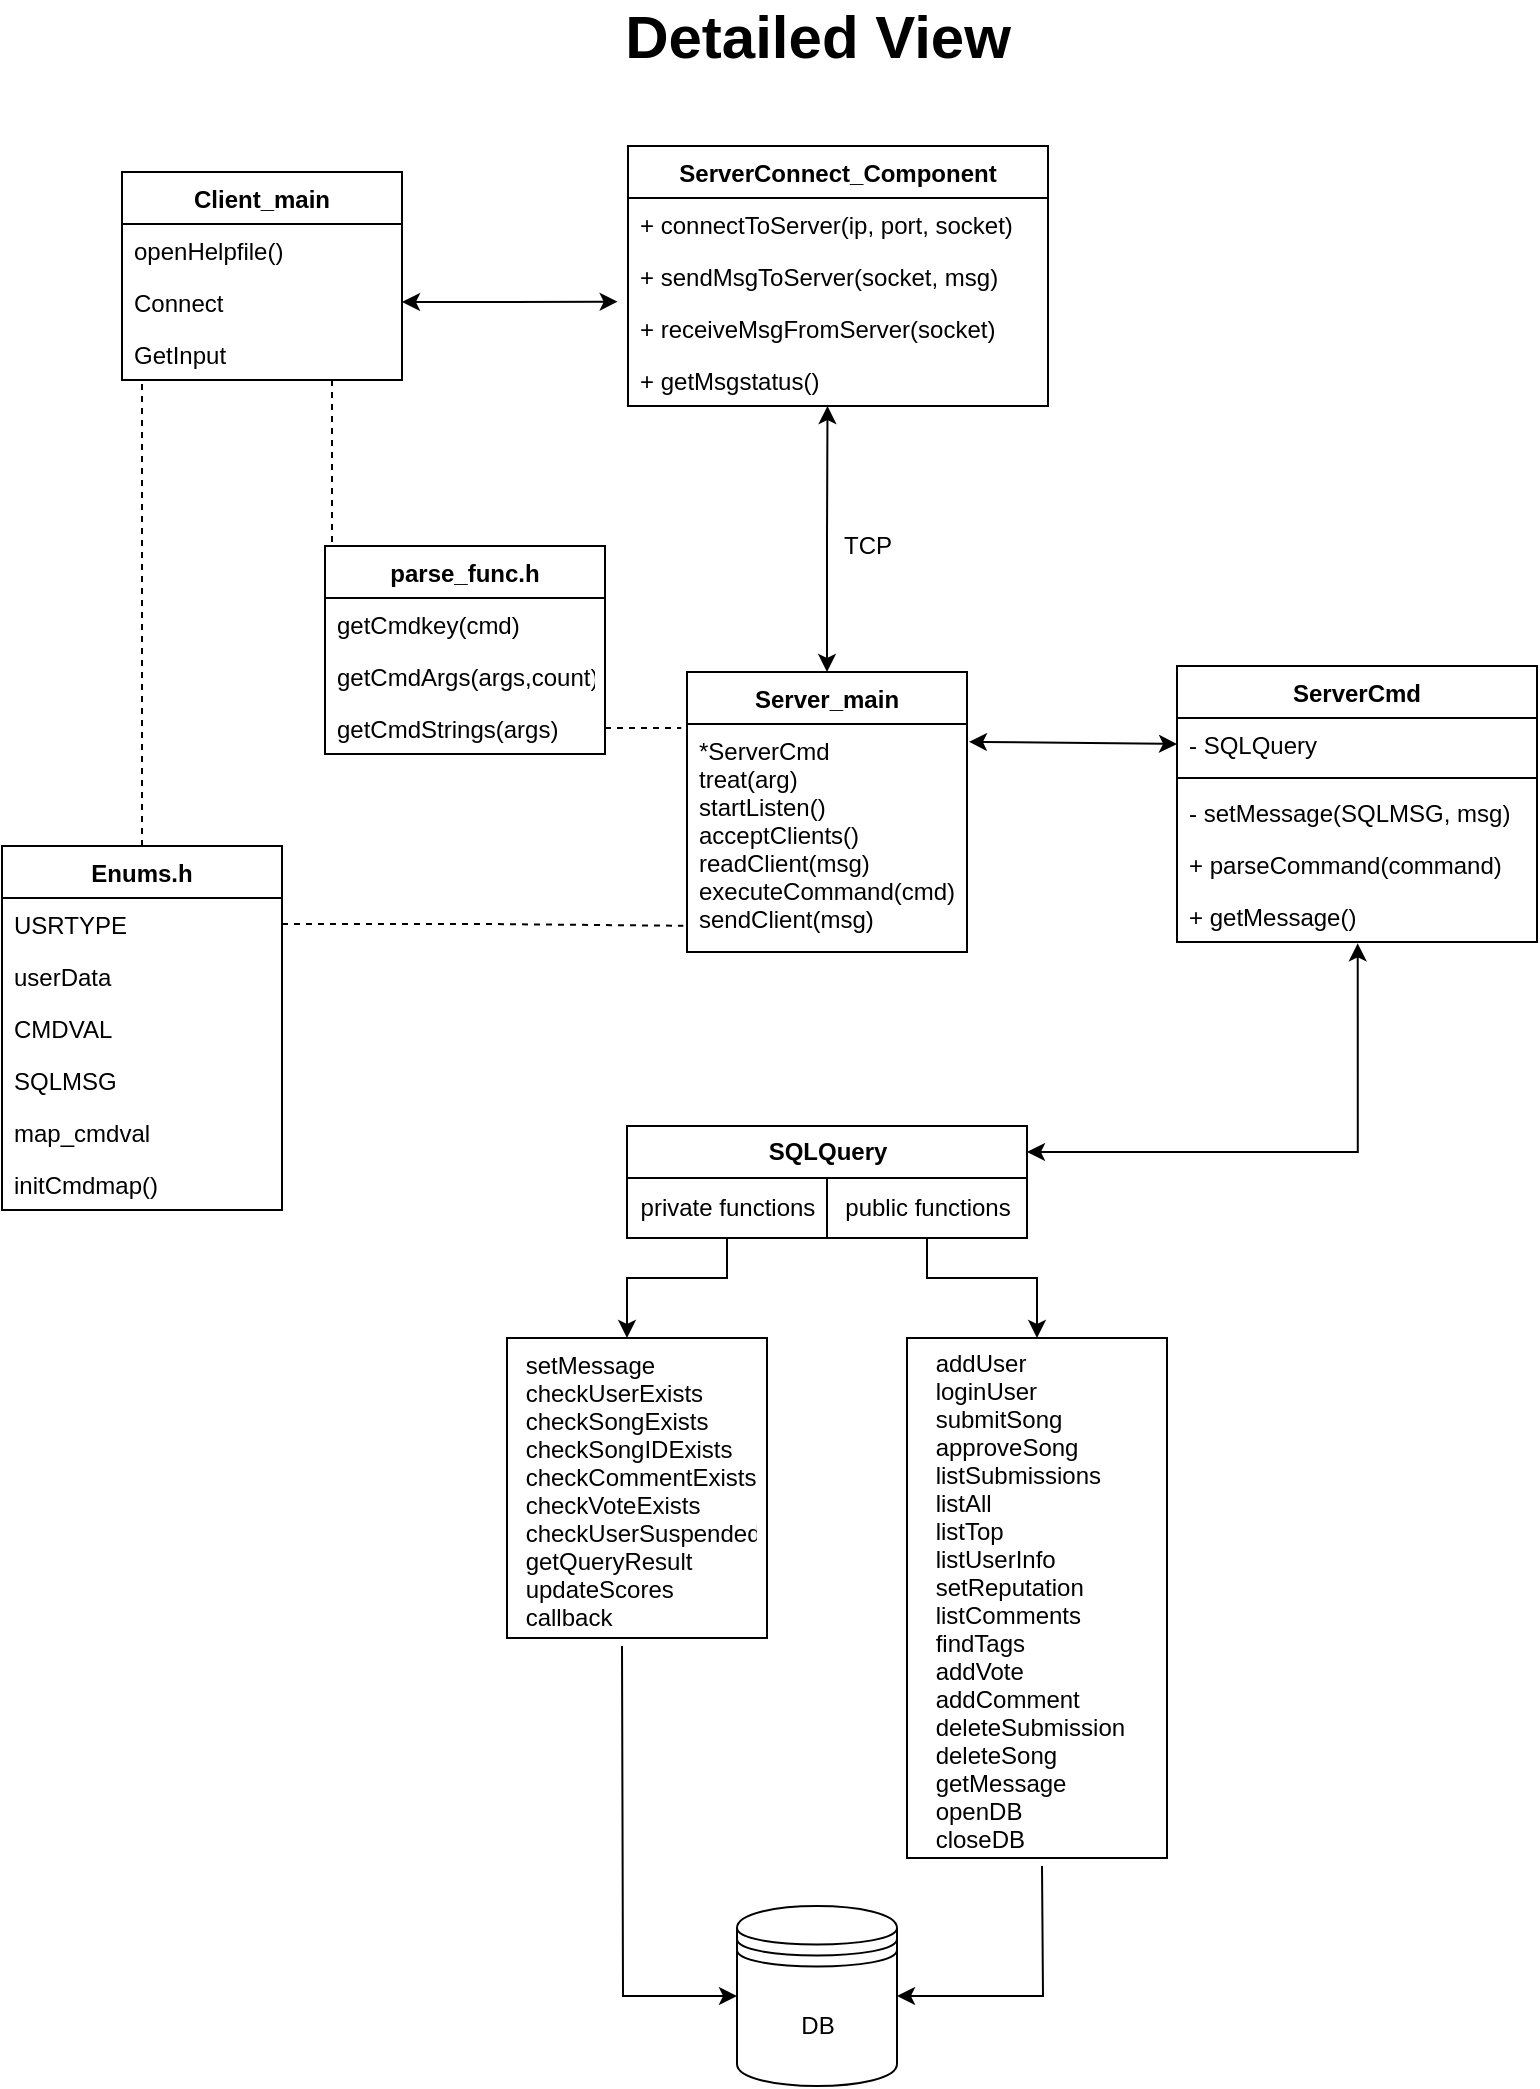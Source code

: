<mxfile version="12.5.1" type="device"><diagram id="73hcpMScCEPOmtZnf8BR" name="Page-1"><mxGraphModel dx="805" dy="1551" grid="1" gridSize="10" guides="1" tooltips="1" connect="1" arrows="1" fold="1" page="1" pageScale="1" pageWidth="850" pageHeight="1100" math="0" shadow="0"><root><mxCell id="0"/><mxCell id="1" parent="0"/><mxCell id="dvlZ3qdi98Skok7tDJ-O-1" value="ServerConnect_Component" style="swimlane;fontStyle=1;childLayout=stackLayout;horizontal=1;startSize=26;fillColor=none;horizontalStack=0;resizeParent=1;resizeParentMax=0;resizeLast=0;collapsible=1;marginBottom=0;" parent="1" vertex="1"><mxGeometry x="333" y="70" width="210" height="130" as="geometry"><mxRectangle x="230" y="190" width="180" height="26" as="alternateBounds"/></mxGeometry></mxCell><mxCell id="dvlZ3qdi98Skok7tDJ-O-2" value="+ connectToServer(ip, port, socket)" style="text;strokeColor=none;fillColor=none;align=left;verticalAlign=top;spacingLeft=4;spacingRight=4;overflow=hidden;rotatable=0;points=[[0,0.5],[1,0.5]];portConstraint=eastwest;" parent="dvlZ3qdi98Skok7tDJ-O-1" vertex="1"><mxGeometry y="26" width="210" height="26" as="geometry"/></mxCell><mxCell id="dvlZ3qdi98Skok7tDJ-O-3" value="+ sendMsgToServer(socket, msg)" style="text;strokeColor=none;fillColor=none;align=left;verticalAlign=top;spacingLeft=4;spacingRight=4;overflow=hidden;rotatable=0;points=[[0,0.5],[1,0.5]];portConstraint=eastwest;" parent="dvlZ3qdi98Skok7tDJ-O-1" vertex="1"><mxGeometry y="52" width="210" height="26" as="geometry"/></mxCell><mxCell id="dvlZ3qdi98Skok7tDJ-O-5" value="+ receiveMsgFromServer(socket)" style="text;strokeColor=none;fillColor=none;align=left;verticalAlign=top;spacingLeft=4;spacingRight=4;overflow=hidden;rotatable=0;points=[[0,0.5],[1,0.5]];portConstraint=eastwest;" parent="dvlZ3qdi98Skok7tDJ-O-1" vertex="1"><mxGeometry y="78" width="210" height="26" as="geometry"/></mxCell><mxCell id="dvlZ3qdi98Skok7tDJ-O-4" value="+ getMsgstatus()" style="text;strokeColor=none;fillColor=none;align=left;verticalAlign=top;spacingLeft=4;spacingRight=4;overflow=hidden;rotatable=0;points=[[0,0.5],[1,0.5]];portConstraint=eastwest;" parent="dvlZ3qdi98Skok7tDJ-O-1" vertex="1"><mxGeometry y="104" width="210" height="26" as="geometry"/></mxCell><mxCell id="NGR9nr4orQZeKH4TgzbH-12" style="edgeStyle=orthogonalEdgeStyle;rounded=0;orthogonalLoop=1;jettySize=auto;html=1;exitX=0.75;exitY=1;exitDx=0;exitDy=0;entryX=0.025;entryY=0;entryDx=0;entryDy=0;entryPerimeter=0;dashed=1;endArrow=none;endFill=0;" parent="1" source="dvlZ3qdi98Skok7tDJ-O-6" target="NGR9nr4orQZeKH4TgzbH-1" edge="1"><mxGeometry relative="1" as="geometry"/></mxCell><mxCell id="dvlZ3qdi98Skok7tDJ-O-6" value="Client_main" style="swimlane;fontStyle=1;childLayout=stackLayout;horizontal=1;startSize=26;fillColor=none;horizontalStack=0;resizeParent=1;resizeParentMax=0;resizeLast=0;collapsible=1;marginBottom=0;" parent="1" vertex="1"><mxGeometry x="80" y="83" width="140" height="104" as="geometry"/></mxCell><mxCell id="dvlZ3qdi98Skok7tDJ-O-7" value="openHelpfile()" style="text;strokeColor=none;fillColor=none;align=left;verticalAlign=top;spacingLeft=4;spacingRight=4;overflow=hidden;rotatable=0;points=[[0,0.5],[1,0.5]];portConstraint=eastwest;" parent="dvlZ3qdi98Skok7tDJ-O-6" vertex="1"><mxGeometry y="26" width="140" height="26" as="geometry"/></mxCell><mxCell id="dvlZ3qdi98Skok7tDJ-O-8" value="Connect" style="text;strokeColor=none;fillColor=none;align=left;verticalAlign=top;spacingLeft=4;spacingRight=4;overflow=hidden;rotatable=0;points=[[0,0.5],[1,0.5]];portConstraint=eastwest;" parent="dvlZ3qdi98Skok7tDJ-O-6" vertex="1"><mxGeometry y="52" width="140" height="26" as="geometry"/></mxCell><mxCell id="dvlZ3qdi98Skok7tDJ-O-9" value="GetInput" style="text;strokeColor=none;fillColor=none;align=left;verticalAlign=top;spacingLeft=4;spacingRight=4;overflow=hidden;rotatable=0;points=[[0,0.5],[1,0.5]];portConstraint=eastwest;" parent="dvlZ3qdi98Skok7tDJ-O-6" vertex="1"><mxGeometry y="78" width="140" height="26" as="geometry"/></mxCell><mxCell id="jiK7g6aPbdMrR8RZoVvI-61" style="edgeStyle=orthogonalEdgeStyle;rounded=0;orthogonalLoop=1;jettySize=auto;html=1;entryX=1;entryY=0.5;entryDx=0;entryDy=0;startArrow=classic;startFill=1;endArrow=classic;endFill=1;exitX=0.502;exitY=1.026;exitDx=0;exitDy=0;exitPerimeter=0;" parent="1" source="dvlZ3qdi98Skok7tDJ-O-13" target="jiK7g6aPbdMrR8RZoVvI-14" edge="1"><mxGeometry relative="1" as="geometry"><mxPoint x="710" y="480" as="sourcePoint"/></mxGeometry></mxCell><mxCell id="dvlZ3qdi98Skok7tDJ-O-10" value="ServerCmd" style="swimlane;fontStyle=1;align=center;verticalAlign=top;childLayout=stackLayout;horizontal=1;startSize=26;horizontalStack=0;resizeParent=1;resizeParentMax=0;resizeLast=0;collapsible=1;marginBottom=0;" parent="1" vertex="1"><mxGeometry x="607.5" y="330" width="180" height="138" as="geometry"/></mxCell><mxCell id="dvlZ3qdi98Skok7tDJ-O-14" value="- SQLQuery" style="text;strokeColor=none;fillColor=none;align=left;verticalAlign=top;spacingLeft=4;spacingRight=4;overflow=hidden;rotatable=0;points=[[0,0.5],[1,0.5]];portConstraint=eastwest;" parent="dvlZ3qdi98Skok7tDJ-O-10" vertex="1"><mxGeometry y="26" width="180" height="26" as="geometry"/></mxCell><mxCell id="dvlZ3qdi98Skok7tDJ-O-12" value="" style="line;strokeWidth=1;fillColor=none;align=left;verticalAlign=middle;spacingTop=-1;spacingLeft=3;spacingRight=3;rotatable=0;labelPosition=right;points=[];portConstraint=eastwest;" parent="dvlZ3qdi98Skok7tDJ-O-10" vertex="1"><mxGeometry y="52" width="180" height="8" as="geometry"/></mxCell><mxCell id="dvlZ3qdi98Skok7tDJ-O-11" value="- setMessage(SQLMSG, msg)" style="text;strokeColor=none;fillColor=none;align=left;verticalAlign=top;spacingLeft=4;spacingRight=4;overflow=hidden;rotatable=0;points=[[0,0.5],[1,0.5]];portConstraint=eastwest;" parent="dvlZ3qdi98Skok7tDJ-O-10" vertex="1"><mxGeometry y="60" width="180" height="26" as="geometry"/></mxCell><mxCell id="dvlZ3qdi98Skok7tDJ-O-15" value="+ parseCommand(command)" style="text;strokeColor=none;fillColor=none;align=left;verticalAlign=top;spacingLeft=4;spacingRight=4;overflow=hidden;rotatable=0;points=[[0,0.5],[1,0.5]];portConstraint=eastwest;" parent="dvlZ3qdi98Skok7tDJ-O-10" vertex="1"><mxGeometry y="86" width="180" height="26" as="geometry"/></mxCell><mxCell id="dvlZ3qdi98Skok7tDJ-O-13" value="+ getMessage()" style="text;strokeColor=none;fillColor=none;align=left;verticalAlign=top;spacingLeft=4;spacingRight=4;overflow=hidden;rotatable=0;points=[[0,0.5],[1,0.5]];portConstraint=eastwest;" parent="dvlZ3qdi98Skok7tDJ-O-10" vertex="1"><mxGeometry y="112" width="180" height="26" as="geometry"/></mxCell><mxCell id="jiK7g6aPbdMrR8RZoVvI-44" style="edgeStyle=orthogonalEdgeStyle;rounded=0;orthogonalLoop=1;jettySize=auto;html=1;exitX=0.5;exitY=0;exitDx=0;exitDy=0;startArrow=none;startFill=0;endArrow=none;endFill=0;dashed=1;" parent="1" source="dvlZ3qdi98Skok7tDJ-O-20" edge="1"><mxGeometry relative="1" as="geometry"><mxPoint x="90" y="188" as="targetPoint"/></mxGeometry></mxCell><mxCell id="dvlZ3qdi98Skok7tDJ-O-20" value="Enums.h" style="swimlane;fontStyle=1;childLayout=stackLayout;horizontal=1;startSize=26;fillColor=none;horizontalStack=0;resizeParent=1;resizeParentMax=0;resizeLast=0;collapsible=1;marginBottom=0;" parent="1" vertex="1"><mxGeometry x="20" y="420" width="140" height="182" as="geometry"/></mxCell><mxCell id="dvlZ3qdi98Skok7tDJ-O-21" value="USRTYPE" style="text;strokeColor=none;fillColor=none;align=left;verticalAlign=top;spacingLeft=4;spacingRight=4;overflow=hidden;rotatable=0;points=[[0,0.5],[1,0.5]];portConstraint=eastwest;" parent="dvlZ3qdi98Skok7tDJ-O-20" vertex="1"><mxGeometry y="26" width="140" height="26" as="geometry"/></mxCell><mxCell id="dvlZ3qdi98Skok7tDJ-O-22" value="userData" style="text;strokeColor=none;fillColor=none;align=left;verticalAlign=top;spacingLeft=4;spacingRight=4;overflow=hidden;rotatable=0;points=[[0,0.5],[1,0.5]];portConstraint=eastwest;" parent="dvlZ3qdi98Skok7tDJ-O-20" vertex="1"><mxGeometry y="52" width="140" height="26" as="geometry"/></mxCell><mxCell id="dvlZ3qdi98Skok7tDJ-O-24" value="CMDVAL" style="text;strokeColor=none;fillColor=none;align=left;verticalAlign=top;spacingLeft=4;spacingRight=4;overflow=hidden;rotatable=0;points=[[0,0.5],[1,0.5]];portConstraint=eastwest;" parent="dvlZ3qdi98Skok7tDJ-O-20" vertex="1"><mxGeometry y="78" width="140" height="26" as="geometry"/></mxCell><mxCell id="dvlZ3qdi98Skok7tDJ-O-23" value="SQLMSG" style="text;strokeColor=none;fillColor=none;align=left;verticalAlign=top;spacingLeft=4;spacingRight=4;overflow=hidden;rotatable=0;points=[[0,0.5],[1,0.5]];portConstraint=eastwest;" parent="dvlZ3qdi98Skok7tDJ-O-20" vertex="1"><mxGeometry y="104" width="140" height="26" as="geometry"/></mxCell><mxCell id="dvlZ3qdi98Skok7tDJ-O-25" value="map_cmdval" style="text;strokeColor=none;fillColor=none;align=left;verticalAlign=top;spacingLeft=4;spacingRight=4;overflow=hidden;rotatable=0;points=[[0,0.5],[1,0.5]];portConstraint=eastwest;" parent="dvlZ3qdi98Skok7tDJ-O-20" vertex="1"><mxGeometry y="130" width="140" height="26" as="geometry"/></mxCell><mxCell id="dvlZ3qdi98Skok7tDJ-O-26" value="initCmdmap()" style="text;strokeColor=none;fillColor=none;align=left;verticalAlign=top;spacingLeft=4;spacingRight=4;overflow=hidden;rotatable=0;points=[[0,0.5],[1,0.5]];portConstraint=eastwest;" parent="dvlZ3qdi98Skok7tDJ-O-20" vertex="1"><mxGeometry y="156" width="140" height="26" as="geometry"/></mxCell><mxCell id="jiK7g6aPbdMrR8RZoVvI-21" value="" style="group" parent="1" vertex="1" connectable="0"><mxGeometry x="332.5" y="560" width="200" height="56" as="geometry"/></mxCell><mxCell id="jiK7g6aPbdMrR8RZoVvI-13" value="" style="rounded=0;whiteSpace=wrap;html=1;" parent="jiK7g6aPbdMrR8RZoVvI-21" vertex="1"><mxGeometry width="200" height="56" as="geometry"/></mxCell><mxCell id="jiK7g6aPbdMrR8RZoVvI-14" value="" style="rounded=0;whiteSpace=wrap;html=1;" parent="jiK7g6aPbdMrR8RZoVvI-21" vertex="1"><mxGeometry width="200" height="26" as="geometry"/></mxCell><mxCell id="jiK7g6aPbdMrR8RZoVvI-15" value="&lt;b&gt;SQLQuery&lt;/b&gt;" style="text;html=1;strokeColor=none;fillColor=none;align=center;verticalAlign=middle;whiteSpace=wrap;rounded=0;" parent="jiK7g6aPbdMrR8RZoVvI-21" vertex="1"><mxGeometry x="70" y="3" width="60" height="20" as="geometry"/></mxCell><mxCell id="jiK7g6aPbdMrR8RZoVvI-19" value="" style="rounded=0;whiteSpace=wrap;html=1;" parent="jiK7g6aPbdMrR8RZoVvI-21" vertex="1"><mxGeometry y="26" width="100" height="30" as="geometry"/></mxCell><mxCell id="jiK7g6aPbdMrR8RZoVvI-16" value="private functions" style="text;html=1;strokeColor=none;fillColor=none;align=center;verticalAlign=middle;whiteSpace=wrap;rounded=0;" parent="jiK7g6aPbdMrR8RZoVvI-21" vertex="1"><mxGeometry y="31" width="100" height="20" as="geometry"/></mxCell><mxCell id="jiK7g6aPbdMrR8RZoVvI-20" value="" style="rounded=0;whiteSpace=wrap;html=1;" parent="jiK7g6aPbdMrR8RZoVvI-21" vertex="1"><mxGeometry x="100" y="26" width="100" height="30" as="geometry"/></mxCell><mxCell id="jiK7g6aPbdMrR8RZoVvI-17" value="public functions" style="text;html=1;strokeColor=none;fillColor=none;align=center;verticalAlign=middle;whiteSpace=wrap;rounded=0;" parent="jiK7g6aPbdMrR8RZoVvI-21" vertex="1"><mxGeometry x="100" y="31" width="100" height="20" as="geometry"/></mxCell><mxCell id="jiK7g6aPbdMrR8RZoVvI-23" value="" style="group" parent="1" vertex="1" connectable="0"><mxGeometry x="262.5" y="666" width="140" height="150" as="geometry"/></mxCell><mxCell id="jiK7g6aPbdMrR8RZoVvI-7" value="" style="rounded=0;whiteSpace=wrap;html=1;" parent="jiK7g6aPbdMrR8RZoVvI-23" vertex="1"><mxGeometry x="10" width="130" height="150" as="geometry"/></mxCell><mxCell id="jiK7g6aPbdMrR8RZoVvI-4" value="    setMessage &#10;    checkUserExists&#10;    checkSongExists&#10;    checkSongIDExists&#10;    checkCommentExists&#10;    checkVoteExists&#10;    checkUserSuspended&#10;    getQueryResult&#10;    updateScores&#10;    callback" style="text;strokeColor=none;fillColor=none;align=left;verticalAlign=top;spacingLeft=4;spacingRight=4;overflow=hidden;rotatable=0;points=[[0,0.5],[1,0.5]];portConstraint=eastwest;" parent="jiK7g6aPbdMrR8RZoVvI-23" vertex="1"><mxGeometry width="140" height="150" as="geometry"/></mxCell><mxCell id="jiK7g6aPbdMrR8RZoVvI-27" style="edgeStyle=orthogonalEdgeStyle;rounded=0;orthogonalLoop=1;jettySize=auto;html=1;exitX=0.5;exitY=1;exitDx=0;exitDy=0;entryX=0.5;entryY=0;entryDx=0;entryDy=0;entryPerimeter=0;" parent="1" source="jiK7g6aPbdMrR8RZoVvI-19" target="jiK7g6aPbdMrR8RZoVvI-4" edge="1"><mxGeometry relative="1" as="geometry"><Array as="points"><mxPoint x="382.5" y="636"/><mxPoint x="332.5" y="636"/></Array></mxGeometry></mxCell><mxCell id="jiK7g6aPbdMrR8RZoVvI-36" style="edgeStyle=orthogonalEdgeStyle;rounded=0;orthogonalLoop=1;jettySize=auto;html=1;exitX=0.5;exitY=0;exitDx=0;exitDy=0;entryX=0.475;entryY=1;entryDx=0;entryDy=0;entryPerimeter=0;startArrow=classic;startFill=1;endArrow=classic;endFill=1;" parent="1" source="jiK7g6aPbdMrR8RZoVvI-29" target="dvlZ3qdi98Skok7tDJ-O-4" edge="1"><mxGeometry relative="1" as="geometry"/></mxCell><mxCell id="jiK7g6aPbdMrR8RZoVvI-29" value="Server_main" style="swimlane;fontStyle=1;childLayout=stackLayout;horizontal=1;startSize=26;fillColor=none;horizontalStack=0;resizeParent=1;resizeParentMax=0;resizeLast=0;collapsible=1;marginBottom=0;" parent="1" vertex="1"><mxGeometry x="362.5" y="333" width="140" height="140" as="geometry"/></mxCell><mxCell id="jiK7g6aPbdMrR8RZoVvI-31" value="*ServerCmd&#10;treat(arg)&#10;startListen()&#10;acceptClients()&#10;readClient(msg)&#10;executeCommand(cmd)&#10;sendClient(msg)" style="text;strokeColor=none;fillColor=none;align=left;verticalAlign=top;spacingLeft=4;spacingRight=4;overflow=hidden;rotatable=0;points=[[0,0.5],[1,0.5]];portConstraint=eastwest;" parent="jiK7g6aPbdMrR8RZoVvI-29" vertex="1"><mxGeometry y="26" width="140" height="114" as="geometry"/></mxCell><mxCell id="jiK7g6aPbdMrR8RZoVvI-5" value="" style="rounded=0;whiteSpace=wrap;html=1;" parent="1" vertex="1"><mxGeometry x="472.5" y="666" width="130" height="260" as="geometry"/></mxCell><mxCell id="jiK7g6aPbdMrR8RZoVvI-2" value="    addUser&#10;    loginUser&#10;    submitSong&#10;    approveSong&#10;    listSubmissions&#10;    listAll&#10;    listTop&#10;    listUserInfo&#10;    setReputation&#10;    listComments&#10;    findTags&#10;    addVote&#10;    addComment&#10;    deleteSubmission&#10;    deleteSong&#10;    getMessage&#10;    openDB&#10;    closeDB" style="text;strokeColor=none;fillColor=none;align=left;verticalAlign=bottom;spacingLeft=4;spacingRight=4;overflow=hidden;rotatable=0;points=[[0,0.5],[1,0.5]];portConstraint=eastwest;horizontal=1;" parent="1" vertex="1"><mxGeometry x="467.5" y="666" width="140" height="260" as="geometry"/></mxCell><mxCell id="jiK7g6aPbdMrR8RZoVvI-33" style="edgeStyle=orthogonalEdgeStyle;rounded=0;orthogonalLoop=1;jettySize=auto;html=1;exitX=0.5;exitY=1;exitDx=0;exitDy=0;entryX=0.5;entryY=0;entryDx=0;entryDy=0;" parent="1" source="jiK7g6aPbdMrR8RZoVvI-20" target="jiK7g6aPbdMrR8RZoVvI-5" edge="1"><mxGeometry relative="1" as="geometry"><Array as="points"><mxPoint x="482.5" y="636"/><mxPoint x="537.5" y="636"/></Array></mxGeometry></mxCell><mxCell id="jiK7g6aPbdMrR8RZoVvI-37" value="TCP" style="text;html=1;strokeColor=none;fillColor=none;align=center;verticalAlign=middle;whiteSpace=wrap;rounded=0;" parent="1" vertex="1"><mxGeometry x="432.5" y="260" width="40" height="20" as="geometry"/></mxCell><mxCell id="jiK7g6aPbdMrR8RZoVvI-47" style="edgeStyle=orthogonalEdgeStyle;rounded=0;orthogonalLoop=1;jettySize=auto;html=1;startArrow=classic;startFill=1;endArrow=classic;endFill=1;" parent="1" source="dvlZ3qdi98Skok7tDJ-O-8" edge="1"><mxGeometry relative="1" as="geometry"><mxPoint x="327.833" y="147.833" as="targetPoint"/></mxGeometry></mxCell><mxCell id="jiK7g6aPbdMrR8RZoVvI-55" style="edgeStyle=orthogonalEdgeStyle;rounded=0;orthogonalLoop=1;jettySize=auto;html=1;startArrow=classic;startFill=1;endArrow=none;endFill=0;" parent="1" source="jiK7g6aPbdMrR8RZoVvI-52" edge="1"><mxGeometry relative="1" as="geometry"><mxPoint x="330" y="820" as="targetPoint"/></mxGeometry></mxCell><mxCell id="jiK7g6aPbdMrR8RZoVvI-56" style="edgeStyle=orthogonalEdgeStyle;rounded=0;orthogonalLoop=1;jettySize=auto;html=1;startArrow=classic;startFill=1;endArrow=none;endFill=0;" parent="1" source="jiK7g6aPbdMrR8RZoVvI-52" edge="1"><mxGeometry relative="1" as="geometry"><mxPoint x="540" y="930" as="targetPoint"/></mxGeometry></mxCell><mxCell id="jiK7g6aPbdMrR8RZoVvI-52" value="" style="shape=datastore;whiteSpace=wrap;html=1;fillColor=none;align=left;" parent="1" vertex="1"><mxGeometry x="387.5" y="950" width="80" height="90" as="geometry"/></mxCell><mxCell id="jiK7g6aPbdMrR8RZoVvI-53" value="DB" style="text;html=1;strokeColor=none;fillColor=none;align=center;verticalAlign=middle;whiteSpace=wrap;rounded=0;" parent="1" vertex="1"><mxGeometry x="403.75" y="1000" width="47.5" height="20" as="geometry"/></mxCell><mxCell id="jiK7g6aPbdMrR8RZoVvI-57" value="&lt;font style=&quot;font-size: 30px&quot;&gt;&lt;b&gt;Detailed View&lt;/b&gt;&lt;/font&gt;" style="text;html=1;strokeColor=none;fillColor=none;align=center;verticalAlign=middle;whiteSpace=wrap;rounded=0;" parent="1" vertex="1"><mxGeometry x="321.5" width="212" height="30" as="geometry"/></mxCell><mxCell id="jiK7g6aPbdMrR8RZoVvI-60" value="" style="endArrow=classic;startArrow=classic;html=1;exitX=1.007;exitY=0.078;exitDx=0;exitDy=0;exitPerimeter=0;entryX=0;entryY=0.5;entryDx=0;entryDy=0;" parent="1" source="jiK7g6aPbdMrR8RZoVvI-31" target="dvlZ3qdi98Skok7tDJ-O-14" edge="1"><mxGeometry width="50" height="50" relative="1" as="geometry"><mxPoint x="550" y="400" as="sourcePoint"/><mxPoint x="600" y="350" as="targetPoint"/></mxGeometry></mxCell><mxCell id="NGR9nr4orQZeKH4TgzbH-1" value="parse_func.h" style="swimlane;fontStyle=1;childLayout=stackLayout;horizontal=1;startSize=26;fillColor=none;horizontalStack=0;resizeParent=1;resizeParentMax=0;resizeLast=0;collapsible=1;marginBottom=0;" parent="1" vertex="1"><mxGeometry x="181.5" y="270" width="140" height="104" as="geometry"/></mxCell><mxCell id="NGR9nr4orQZeKH4TgzbH-2" value="getCmdkey(cmd)" style="text;strokeColor=none;fillColor=none;align=left;verticalAlign=top;spacingLeft=4;spacingRight=4;overflow=hidden;rotatable=0;points=[[0,0.5],[1,0.5]];portConstraint=eastwest;" parent="NGR9nr4orQZeKH4TgzbH-1" vertex="1"><mxGeometry y="26" width="140" height="26" as="geometry"/></mxCell><mxCell id="NGR9nr4orQZeKH4TgzbH-3" value="getCmdArgs(args,count)" style="text;strokeColor=none;fillColor=none;align=left;verticalAlign=top;spacingLeft=4;spacingRight=4;overflow=hidden;rotatable=0;points=[[0,0.5],[1,0.5]];portConstraint=eastwest;" parent="NGR9nr4orQZeKH4TgzbH-1" vertex="1"><mxGeometry y="52" width="140" height="26" as="geometry"/></mxCell><mxCell id="NGR9nr4orQZeKH4TgzbH-4" value="getCmdStrings(args)" style="text;strokeColor=none;fillColor=none;align=left;verticalAlign=top;spacingLeft=4;spacingRight=4;overflow=hidden;rotatable=0;points=[[0,0.5],[1,0.5]];portConstraint=eastwest;" parent="NGR9nr4orQZeKH4TgzbH-1" vertex="1"><mxGeometry y="78" width="140" height="26" as="geometry"/></mxCell><mxCell id="NGR9nr4orQZeKH4TgzbH-11" style="edgeStyle=orthogonalEdgeStyle;rounded=0;orthogonalLoop=1;jettySize=auto;html=1;exitX=1;exitY=0.5;exitDx=0;exitDy=0;entryX=-0.021;entryY=0.019;entryDx=0;entryDy=0;entryPerimeter=0;dashed=1;endArrow=none;endFill=0;" parent="1" source="NGR9nr4orQZeKH4TgzbH-4" target="jiK7g6aPbdMrR8RZoVvI-31" edge="1"><mxGeometry relative="1" as="geometry"/></mxCell><mxCell id="jk5et9TK5ZYYz40PLHNi-1" style="edgeStyle=orthogonalEdgeStyle;rounded=0;orthogonalLoop=1;jettySize=auto;html=1;entryX=-0.013;entryY=0.885;entryDx=0;entryDy=0;entryPerimeter=0;endArrow=none;endFill=0;dashed=1;" edge="1" parent="1" source="dvlZ3qdi98Skok7tDJ-O-21" target="jiK7g6aPbdMrR8RZoVvI-31"><mxGeometry relative="1" as="geometry"/></mxCell></root></mxGraphModel></diagram></mxfile>